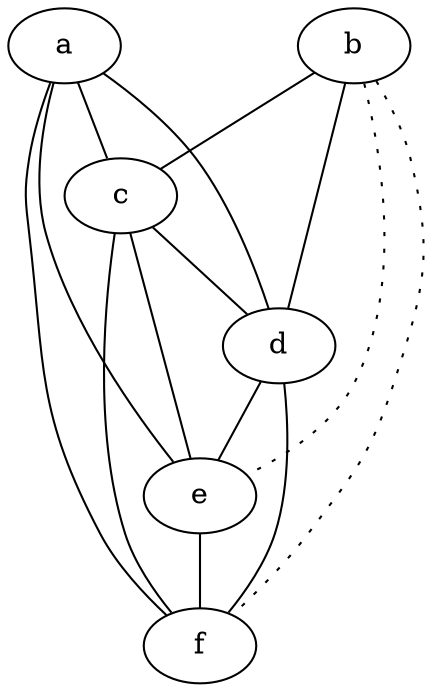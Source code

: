 graph {
a -- c;
a -- d;
a -- e;
a -- f;
b -- c;
b -- d;
b -- e [style=dotted];
b -- f [style=dotted];
c -- d;
c -- e;
c -- f;
d -- e;
d -- f;
e -- f;
}
